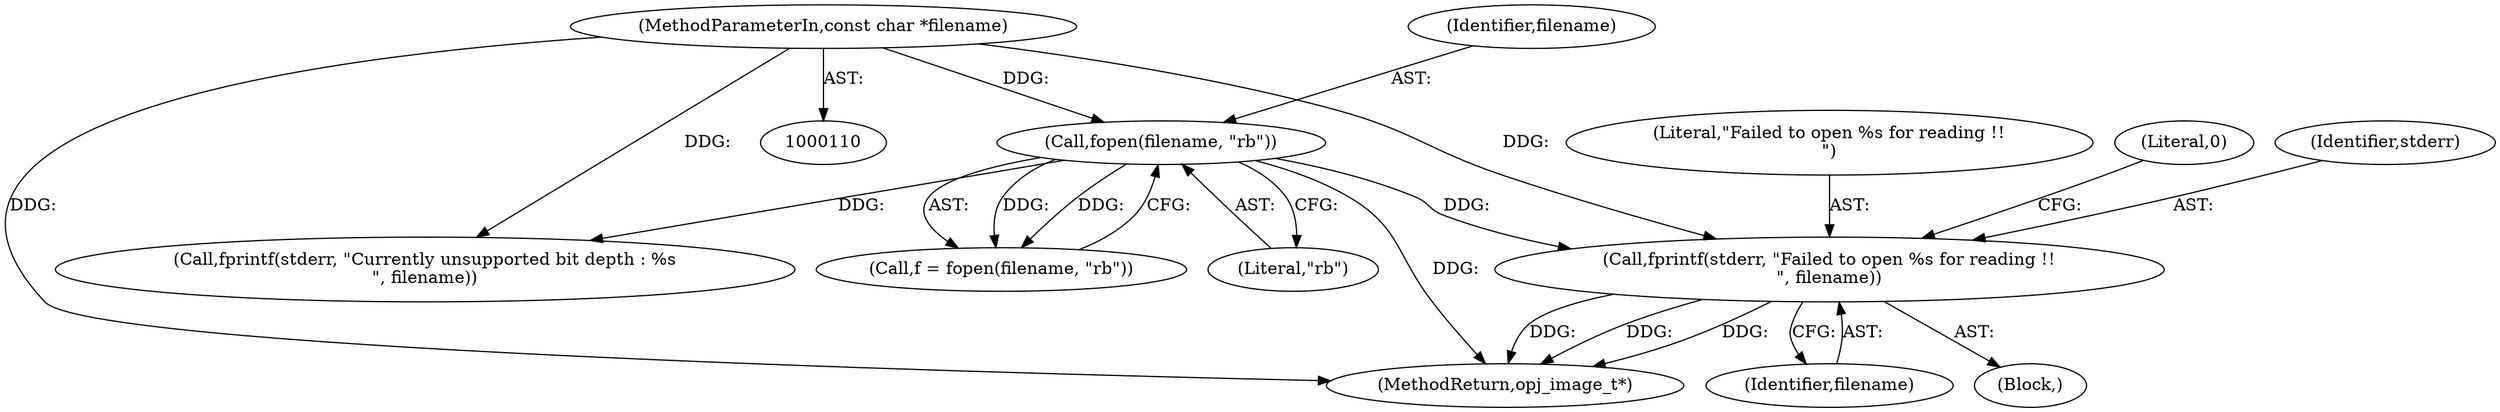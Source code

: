 digraph "0_openjpeg_2cd30c2b06ce332dede81cccad8b334cde997281_1@API" {
"1000142" [label="(Call,fprintf(stderr, \"Failed to open %s for reading !!\n\", filename))"];
"1000135" [label="(Call,fopen(filename, \"rb\"))"];
"1000111" [label="(MethodParameterIn,const char *filename)"];
"1000144" [label="(Literal,\"Failed to open %s for reading !!\n\")"];
"1000142" [label="(Call,fprintf(stderr, \"Failed to open %s for reading !!\n\", filename))"];
"1000147" [label="(Literal,0)"];
"1000141" [label="(Block,)"];
"1000111" [label="(MethodParameterIn,const char *filename)"];
"1000135" [label="(Call,fopen(filename, \"rb\"))"];
"1000137" [label="(Literal,\"rb\")"];
"1000136" [label="(Identifier,filename)"];
"1000766" [label="(MethodReturn,opj_image_t*)"];
"1000143" [label="(Identifier,stderr)"];
"1000133" [label="(Call,f = fopen(filename, \"rb\"))"];
"1000145" [label="(Identifier,filename)"];
"1000758" [label="(Call,fprintf(stderr, \"Currently unsupported bit depth : %s\n\", filename))"];
"1000142" -> "1000141"  [label="AST: "];
"1000142" -> "1000145"  [label="CFG: "];
"1000143" -> "1000142"  [label="AST: "];
"1000144" -> "1000142"  [label="AST: "];
"1000145" -> "1000142"  [label="AST: "];
"1000147" -> "1000142"  [label="CFG: "];
"1000142" -> "1000766"  [label="DDG: "];
"1000142" -> "1000766"  [label="DDG: "];
"1000142" -> "1000766"  [label="DDG: "];
"1000135" -> "1000142"  [label="DDG: "];
"1000111" -> "1000142"  [label="DDG: "];
"1000135" -> "1000133"  [label="AST: "];
"1000135" -> "1000137"  [label="CFG: "];
"1000136" -> "1000135"  [label="AST: "];
"1000137" -> "1000135"  [label="AST: "];
"1000133" -> "1000135"  [label="CFG: "];
"1000135" -> "1000766"  [label="DDG: "];
"1000135" -> "1000133"  [label="DDG: "];
"1000135" -> "1000133"  [label="DDG: "];
"1000111" -> "1000135"  [label="DDG: "];
"1000135" -> "1000758"  [label="DDG: "];
"1000111" -> "1000110"  [label="AST: "];
"1000111" -> "1000766"  [label="DDG: "];
"1000111" -> "1000758"  [label="DDG: "];
}
